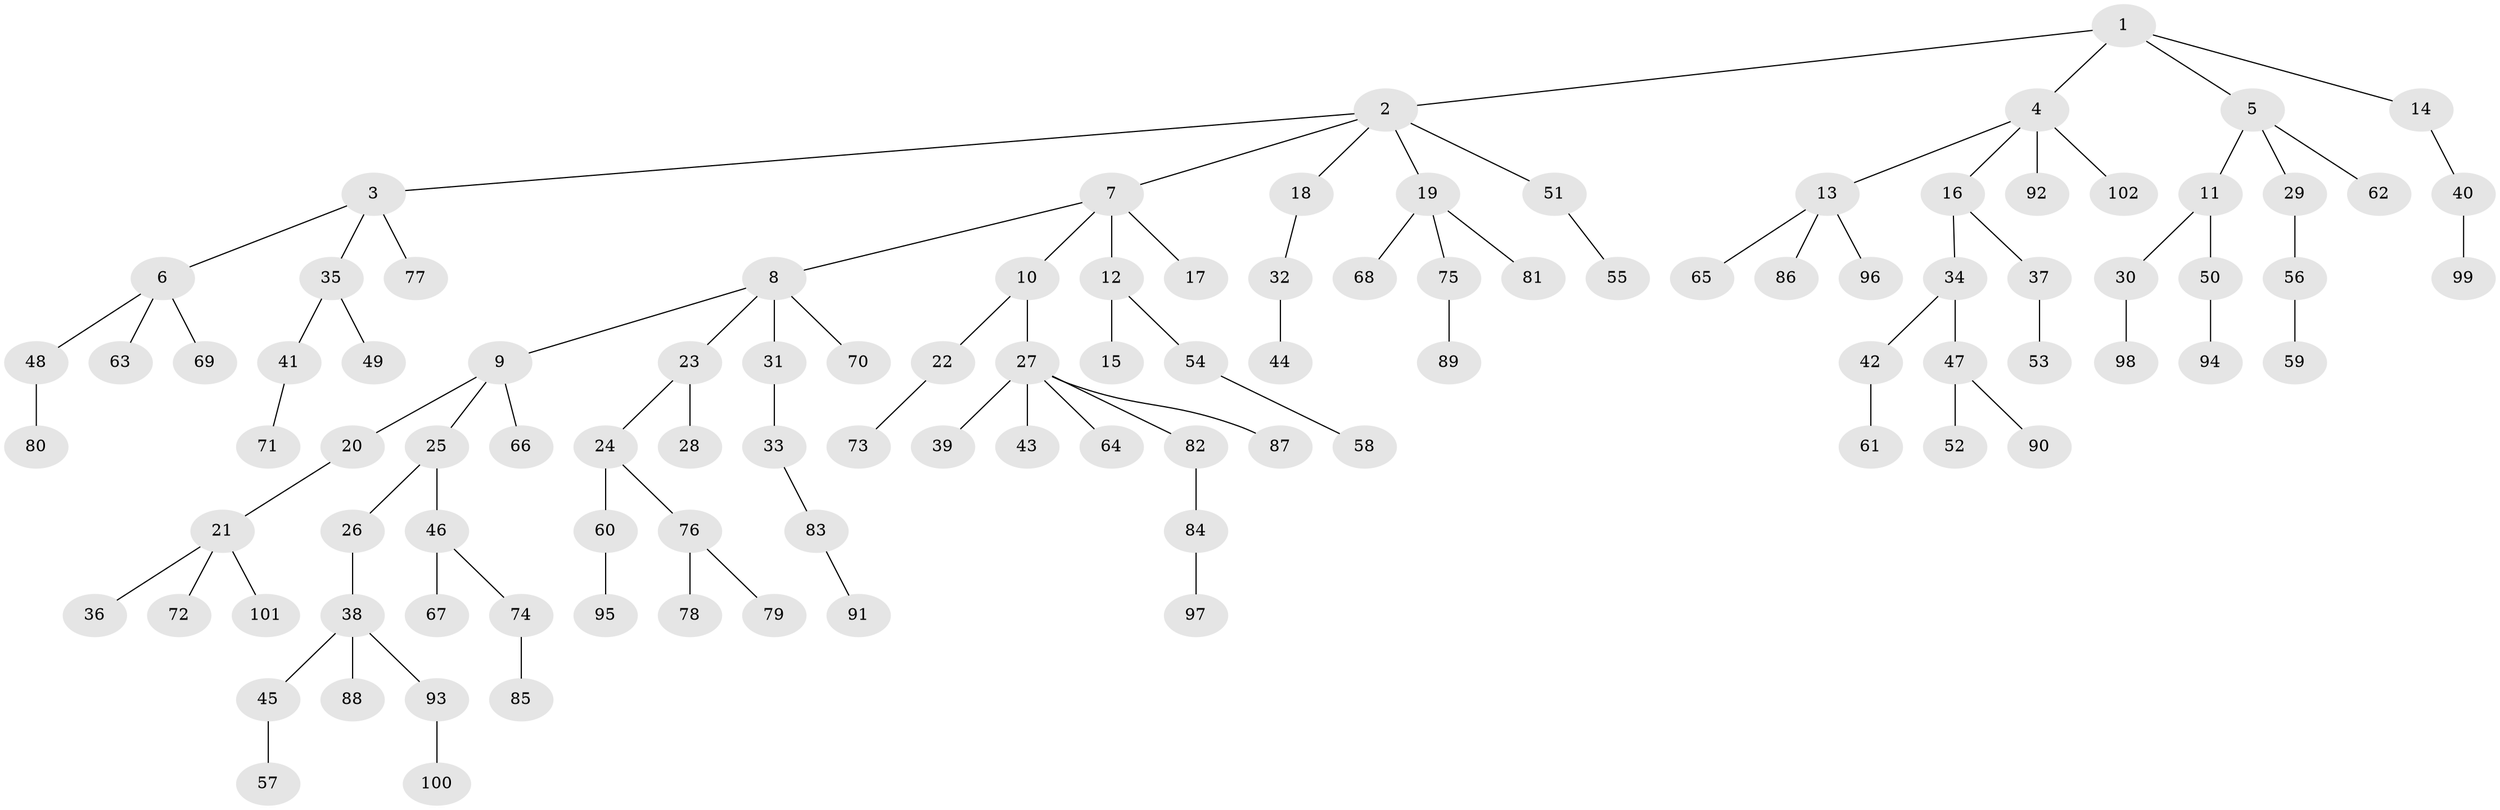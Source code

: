 // coarse degree distribution, {4: 0.07317073170731707, 5: 0.07317073170731707, 1: 0.5609756097560976, 3: 0.14634146341463414, 2: 0.14634146341463414}
// Generated by graph-tools (version 1.1) at 2025/37/03/04/25 23:37:23]
// undirected, 102 vertices, 101 edges
graph export_dot {
  node [color=gray90,style=filled];
  1;
  2;
  3;
  4;
  5;
  6;
  7;
  8;
  9;
  10;
  11;
  12;
  13;
  14;
  15;
  16;
  17;
  18;
  19;
  20;
  21;
  22;
  23;
  24;
  25;
  26;
  27;
  28;
  29;
  30;
  31;
  32;
  33;
  34;
  35;
  36;
  37;
  38;
  39;
  40;
  41;
  42;
  43;
  44;
  45;
  46;
  47;
  48;
  49;
  50;
  51;
  52;
  53;
  54;
  55;
  56;
  57;
  58;
  59;
  60;
  61;
  62;
  63;
  64;
  65;
  66;
  67;
  68;
  69;
  70;
  71;
  72;
  73;
  74;
  75;
  76;
  77;
  78;
  79;
  80;
  81;
  82;
  83;
  84;
  85;
  86;
  87;
  88;
  89;
  90;
  91;
  92;
  93;
  94;
  95;
  96;
  97;
  98;
  99;
  100;
  101;
  102;
  1 -- 2;
  1 -- 4;
  1 -- 5;
  1 -- 14;
  2 -- 3;
  2 -- 7;
  2 -- 18;
  2 -- 19;
  2 -- 51;
  3 -- 6;
  3 -- 35;
  3 -- 77;
  4 -- 13;
  4 -- 16;
  4 -- 92;
  4 -- 102;
  5 -- 11;
  5 -- 29;
  5 -- 62;
  6 -- 48;
  6 -- 63;
  6 -- 69;
  7 -- 8;
  7 -- 10;
  7 -- 12;
  7 -- 17;
  8 -- 9;
  8 -- 23;
  8 -- 31;
  8 -- 70;
  9 -- 20;
  9 -- 25;
  9 -- 66;
  10 -- 22;
  10 -- 27;
  11 -- 30;
  11 -- 50;
  12 -- 15;
  12 -- 54;
  13 -- 65;
  13 -- 86;
  13 -- 96;
  14 -- 40;
  16 -- 34;
  16 -- 37;
  18 -- 32;
  19 -- 68;
  19 -- 75;
  19 -- 81;
  20 -- 21;
  21 -- 36;
  21 -- 72;
  21 -- 101;
  22 -- 73;
  23 -- 24;
  23 -- 28;
  24 -- 60;
  24 -- 76;
  25 -- 26;
  25 -- 46;
  26 -- 38;
  27 -- 39;
  27 -- 43;
  27 -- 64;
  27 -- 82;
  27 -- 87;
  29 -- 56;
  30 -- 98;
  31 -- 33;
  32 -- 44;
  33 -- 83;
  34 -- 42;
  34 -- 47;
  35 -- 41;
  35 -- 49;
  37 -- 53;
  38 -- 45;
  38 -- 88;
  38 -- 93;
  40 -- 99;
  41 -- 71;
  42 -- 61;
  45 -- 57;
  46 -- 67;
  46 -- 74;
  47 -- 52;
  47 -- 90;
  48 -- 80;
  50 -- 94;
  51 -- 55;
  54 -- 58;
  56 -- 59;
  60 -- 95;
  74 -- 85;
  75 -- 89;
  76 -- 78;
  76 -- 79;
  82 -- 84;
  83 -- 91;
  84 -- 97;
  93 -- 100;
}
